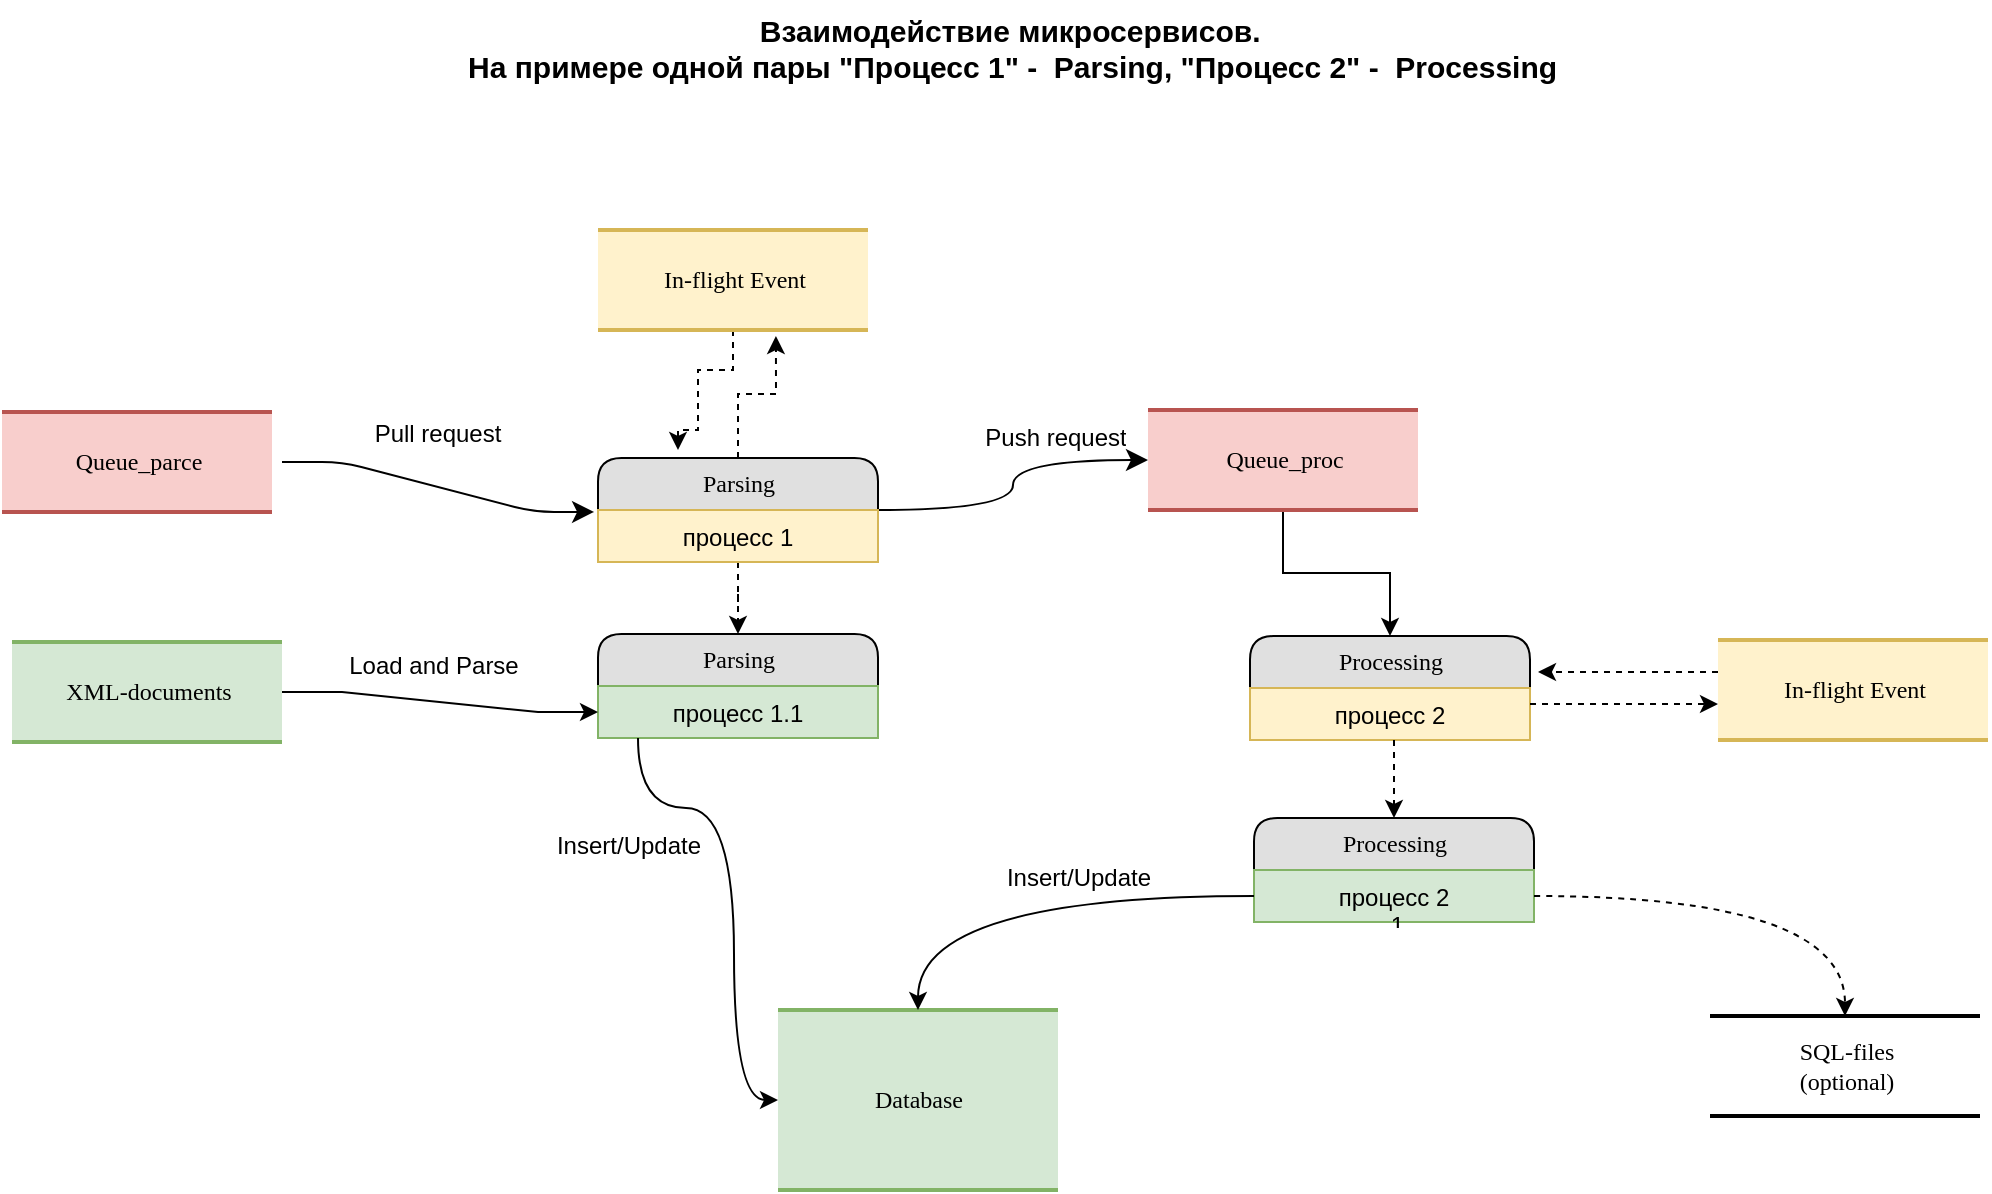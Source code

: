<mxfile version="21.2.1" type="device">
  <diagram name="Page-1" id="52a04d89-c75d-2922-d76d-85b35f80e030">
    <mxGraphModel dx="1195" dy="733" grid="1" gridSize="10" guides="1" tooltips="1" connect="1" arrows="1" fold="1" page="1" pageScale="1" pageWidth="827" pageHeight="1169" background="none" math="0" shadow="0">
      <root>
        <mxCell id="0" />
        <mxCell id="1" parent="0" />
        <mxCell id="TjxAIH2vPGF4o4DeTwbO-31" style="edgeStyle=orthogonalEdgeStyle;rounded=0;orthogonalLoop=1;jettySize=auto;html=1;" edge="1" parent="1" source="21ea969265ad0168-30" target="TjxAIH2vPGF4o4DeTwbO-25">
          <mxGeometry relative="1" as="geometry" />
        </mxCell>
        <mxCell id="21ea969265ad0168-30" value="Queue_proc" style="html=1;rounded=0;shadow=0;comic=0;labelBackgroundColor=none;strokeWidth=2;fontFamily=Verdana;fontSize=12;align=center;shape=mxgraph.ios7ui.horLines;fillColor=#f8cecc;strokeColor=#b85450;" parent="1" vertex="1">
          <mxGeometry x="756" y="321" width="135" height="50" as="geometry" />
        </mxCell>
        <mxCell id="1fdf3b25b50cf41e-27" style="edgeStyle=entityRelationEdgeStyle;html=1;labelBackgroundColor=none;startFill=0;startSize=8;endFill=1;endSize=8;fontFamily=Verdana;fontSize=12;exitX=1.037;exitY=0.5;exitDx=0;exitDy=0;exitPerimeter=0;entryX=-0.014;entryY=0.038;entryDx=0;entryDy=0;entryPerimeter=0;" parent="1" source="TjxAIH2vPGF4o4DeTwbO-1" target="1fdf3b25b50cf41e-2" edge="1">
          <mxGeometry relative="1" as="geometry">
            <mxPoint x="471" y="361" as="targetPoint" />
          </mxGeometry>
        </mxCell>
        <mxCell id="1fdf3b25b50cf41e-38" style="edgeStyle=orthogonalEdgeStyle;html=1;labelBackgroundColor=none;startFill=0;startSize=8;endFill=1;endSize=8;fontFamily=Verdana;fontSize=12;curved=1;" parent="1" source="1fdf3b25b50cf41e-1" target="21ea969265ad0168-30" edge="1">
          <mxGeometry relative="1" as="geometry" />
        </mxCell>
        <mxCell id="TjxAIH2vPGF4o4DeTwbO-7" style="edgeStyle=orthogonalEdgeStyle;rounded=0;orthogonalLoop=1;jettySize=auto;html=1;entryX=0.659;entryY=1.06;entryDx=0;entryDy=0;entryPerimeter=0;dashed=1;" edge="1" parent="1" source="1fdf3b25b50cf41e-1" target="TjxAIH2vPGF4o4DeTwbO-2">
          <mxGeometry relative="1" as="geometry">
            <mxPoint x="571" y="291" as="targetPoint" />
          </mxGeometry>
        </mxCell>
        <mxCell id="TjxAIH2vPGF4o4DeTwbO-12" style="edgeStyle=orthogonalEdgeStyle;rounded=0;orthogonalLoop=1;jettySize=auto;html=1;entryX=0.5;entryY=0;entryDx=0;entryDy=0;dashed=1;" edge="1" parent="1" source="1fdf3b25b50cf41e-1" target="TjxAIH2vPGF4o4DeTwbO-9">
          <mxGeometry relative="1" as="geometry" />
        </mxCell>
        <mxCell id="1fdf3b25b50cf41e-1" value="Parsing" style="swimlane;html=1;fontStyle=0;childLayout=stackLayout;horizontal=1;startSize=26;fillColor=#e0e0e0;horizontalStack=0;resizeParent=1;resizeLast=0;collapsible=1;marginBottom=0;swimlaneFillColor=#ffffff;align=center;rounded=1;shadow=0;comic=0;labelBackgroundColor=none;strokeWidth=1;fontFamily=Verdana;fontSize=12" parent="1" vertex="1">
          <mxGeometry x="481" y="345" width="140" height="52" as="geometry" />
        </mxCell>
        <mxCell id="1fdf3b25b50cf41e-2" value="процесс 1" style="text;html=1;strokeColor=#d6b656;fillColor=#fff2cc;spacingLeft=4;spacingRight=4;whiteSpace=wrap;overflow=hidden;rotatable=0;points=[[0,0.5],[1,0.5]];portConstraint=eastwest;align=center;" parent="1fdf3b25b50cf41e-1" vertex="1">
          <mxGeometry y="26" width="140" height="26" as="geometry" />
        </mxCell>
        <mxCell id="1fdf3b25b50cf41e-18" value="Pull request" style="text;html=1;strokeColor=none;fillColor=none;spacingLeft=4;spacingRight=4;whiteSpace=wrap;overflow=hidden;rotatable=0;points=[[0,0.5],[1,0.5]];portConstraint=eastwest;align=center;" parent="1" vertex="1">
          <mxGeometry x="331" y="319" width="140" height="26" as="geometry" />
        </mxCell>
        <mxCell id="TjxAIH2vPGF4o4DeTwbO-1" value="Queue_parce" style="html=1;rounded=0;shadow=0;comic=0;labelBackgroundColor=none;strokeWidth=2;fontFamily=Verdana;fontSize=12;align=center;shape=mxgraph.ios7ui.horLines;fillColor=#f8cecc;strokeColor=#b85450;" vertex="1" parent="1">
          <mxGeometry x="183" y="322" width="135" height="50" as="geometry" />
        </mxCell>
        <mxCell id="TjxAIH2vPGF4o4DeTwbO-6" style="edgeStyle=orthogonalEdgeStyle;rounded=0;orthogonalLoop=1;jettySize=auto;html=1;dashed=1;" edge="1" parent="1" source="TjxAIH2vPGF4o4DeTwbO-2">
          <mxGeometry relative="1" as="geometry">
            <mxPoint x="521" y="341" as="targetPoint" />
            <Array as="points">
              <mxPoint x="549" y="301" />
              <mxPoint x="531" y="301" />
              <mxPoint x="531" y="331" />
              <mxPoint x="521" y="331" />
            </Array>
          </mxGeometry>
        </mxCell>
        <mxCell id="TjxAIH2vPGF4o4DeTwbO-2" value="In-flight Event" style="html=1;rounded=0;shadow=0;comic=0;labelBackgroundColor=none;strokeWidth=2;fontFamily=Verdana;fontSize=12;align=center;shape=mxgraph.ios7ui.horLines;fillColor=#fff2cc;strokeColor=#d6b656;" vertex="1" parent="1">
          <mxGeometry x="481" y="231" width="135" height="50" as="geometry" />
        </mxCell>
        <mxCell id="TjxAIH2vPGF4o4DeTwbO-4" value="Push request" style="text;html=1;strokeColor=none;fillColor=none;spacingLeft=4;spacingRight=4;whiteSpace=wrap;overflow=hidden;rotatable=0;points=[[0,0.5],[1,0.5]];portConstraint=eastwest;align=center;" vertex="1" parent="1">
          <mxGeometry x="640" y="321" width="140" height="26" as="geometry" />
        </mxCell>
        <mxCell id="TjxAIH2vPGF4o4DeTwbO-9" value="Parsing" style="swimlane;html=1;fontStyle=0;childLayout=stackLayout;horizontal=1;startSize=26;fillColor=#e0e0e0;horizontalStack=0;resizeParent=1;resizeLast=0;collapsible=1;marginBottom=0;swimlaneFillColor=#ffffff;align=center;rounded=1;shadow=0;comic=0;labelBackgroundColor=none;strokeWidth=1;fontFamily=Verdana;fontSize=12" vertex="1" parent="1">
          <mxGeometry x="481" y="433" width="140" height="52" as="geometry" />
        </mxCell>
        <mxCell id="TjxAIH2vPGF4o4DeTwbO-10" value="процесс 1.1&lt;br&gt;" style="text;html=1;strokeColor=#82b366;fillColor=#d5e8d4;spacingLeft=4;spacingRight=4;whiteSpace=wrap;overflow=hidden;rotatable=0;points=[[0,0.5],[1,0.5]];portConstraint=eastwest;align=center;" vertex="1" parent="TjxAIH2vPGF4o4DeTwbO-9">
          <mxGeometry y="26" width="140" height="26" as="geometry" />
        </mxCell>
        <mxCell id="TjxAIH2vPGF4o4DeTwbO-14" style="edgeStyle=entityRelationEdgeStyle;rounded=0;orthogonalLoop=1;jettySize=auto;html=1;" edge="1" parent="1" source="TjxAIH2vPGF4o4DeTwbO-13" target="TjxAIH2vPGF4o4DeTwbO-10">
          <mxGeometry relative="1" as="geometry" />
        </mxCell>
        <mxCell id="TjxAIH2vPGF4o4DeTwbO-13" value="XML-documents" style="html=1;rounded=0;shadow=0;comic=0;labelBackgroundColor=none;strokeWidth=2;fontFamily=Verdana;fontSize=12;align=center;shape=mxgraph.ios7ui.horLines;fillColor=#d5e8d4;strokeColor=#82b366;" vertex="1" parent="1">
          <mxGeometry x="188" y="437" width="135" height="50" as="geometry" />
        </mxCell>
        <mxCell id="TjxAIH2vPGF4o4DeTwbO-15" value="Database" style="html=1;rounded=0;shadow=0;comic=0;labelBackgroundColor=none;strokeWidth=2;fontFamily=Verdana;fontSize=12;align=center;shape=mxgraph.ios7ui.horLines;fillColor=#d5e8d4;strokeColor=#82b366;" vertex="1" parent="1">
          <mxGeometry x="571" y="621" width="140" height="90" as="geometry" />
        </mxCell>
        <mxCell id="TjxAIH2vPGF4o4DeTwbO-17" value="Load and Parse" style="text;html=1;strokeColor=none;fillColor=none;spacingLeft=4;spacingRight=4;whiteSpace=wrap;overflow=hidden;rotatable=0;points=[[0,0.5],[1,0.5]];portConstraint=eastwest;align=center;" vertex="1" parent="1">
          <mxGeometry x="329" y="435" width="140" height="26" as="geometry" />
        </mxCell>
        <mxCell id="TjxAIH2vPGF4o4DeTwbO-20" value="Insert/Update" style="text;html=1;strokeColor=none;fillColor=none;spacingLeft=4;spacingRight=4;whiteSpace=wrap;overflow=hidden;rotatable=0;points=[[0,0.5],[1,0.5]];portConstraint=eastwest;align=center;" vertex="1" parent="1">
          <mxGeometry x="431" y="525" width="131" height="26" as="geometry" />
        </mxCell>
        <mxCell id="TjxAIH2vPGF4o4DeTwbO-23" style="edgeStyle=orthogonalEdgeStyle;rounded=0;orthogonalLoop=1;jettySize=auto;html=1;curved=1;" edge="1" parent="1" source="TjxAIH2vPGF4o4DeTwbO-10" target="TjxAIH2vPGF4o4DeTwbO-15">
          <mxGeometry relative="1" as="geometry">
            <Array as="points">
              <mxPoint x="501" y="520" />
              <mxPoint x="549" y="520" />
            </Array>
          </mxGeometry>
        </mxCell>
        <mxCell id="TjxAIH2vPGF4o4DeTwbO-25" value="Processing" style="swimlane;html=1;fontStyle=0;childLayout=stackLayout;horizontal=1;startSize=26;fillColor=#e0e0e0;horizontalStack=0;resizeParent=1;resizeLast=0;collapsible=1;marginBottom=0;swimlaneFillColor=#ffffff;align=center;rounded=1;shadow=0;comic=0;labelBackgroundColor=none;strokeWidth=1;fontFamily=Verdana;fontSize=12" vertex="1" parent="1">
          <mxGeometry x="807" y="434" width="140" height="52" as="geometry" />
        </mxCell>
        <mxCell id="TjxAIH2vPGF4o4DeTwbO-26" value="процесс 2&lt;br&gt;" style="text;html=1;strokeColor=#d6b656;fillColor=#fff2cc;spacingLeft=4;spacingRight=4;whiteSpace=wrap;overflow=hidden;rotatable=0;points=[[0,0.5],[1,0.5]];portConstraint=eastwest;align=center;" vertex="1" parent="TjxAIH2vPGF4o4DeTwbO-25">
          <mxGeometry y="26" width="140" height="26" as="geometry" />
        </mxCell>
        <mxCell id="TjxAIH2vPGF4o4DeTwbO-29" style="edgeStyle=orthogonalEdgeStyle;rounded=0;orthogonalLoop=1;jettySize=auto;html=1;dashed=1;" edge="1" parent="1">
          <mxGeometry relative="1" as="geometry">
            <mxPoint x="951" y="452" as="targetPoint" />
            <mxPoint x="1041" y="452" as="sourcePoint" />
          </mxGeometry>
        </mxCell>
        <mxCell id="TjxAIH2vPGF4o4DeTwbO-28" value="In-flight Event" style="html=1;rounded=0;shadow=0;comic=0;labelBackgroundColor=none;strokeWidth=2;fontFamily=Verdana;fontSize=12;align=center;shape=mxgraph.ios7ui.horLines;fillColor=#fff2cc;strokeColor=#d6b656;" vertex="1" parent="1">
          <mxGeometry x="1041" y="436" width="135" height="50" as="geometry" />
        </mxCell>
        <mxCell id="TjxAIH2vPGF4o4DeTwbO-30" style="edgeStyle=orthogonalEdgeStyle;rounded=0;orthogonalLoop=1;jettySize=auto;html=1;entryX=0;entryY=0.74;entryDx=0;entryDy=0;entryPerimeter=0;dashed=1;" edge="1" parent="1">
          <mxGeometry relative="1" as="geometry">
            <mxPoint x="947" y="468" as="sourcePoint" />
            <mxPoint x="1041" y="468" as="targetPoint" />
          </mxGeometry>
        </mxCell>
        <mxCell id="TjxAIH2vPGF4o4DeTwbO-32" value="Processing" style="swimlane;html=1;fontStyle=0;childLayout=stackLayout;horizontal=1;startSize=26;fillColor=#e0e0e0;horizontalStack=0;resizeParent=1;resizeLast=0;collapsible=1;marginBottom=0;swimlaneFillColor=#ffffff;align=center;rounded=1;shadow=0;comic=0;labelBackgroundColor=none;strokeWidth=1;fontFamily=Verdana;fontSize=12" vertex="1" parent="1">
          <mxGeometry x="809" y="525" width="140" height="52" as="geometry" />
        </mxCell>
        <mxCell id="TjxAIH2vPGF4o4DeTwbO-33" value="процесс 2&lt;br&gt;.1" style="text;html=1;strokeColor=#82b366;fillColor=#d5e8d4;spacingLeft=4;spacingRight=4;whiteSpace=wrap;overflow=hidden;rotatable=0;points=[[0,0.5],[1,0.5]];portConstraint=eastwest;align=center;" vertex="1" parent="TjxAIH2vPGF4o4DeTwbO-32">
          <mxGeometry y="26" width="140" height="26" as="geometry" />
        </mxCell>
        <mxCell id="TjxAIH2vPGF4o4DeTwbO-35" style="edgeStyle=orthogonalEdgeStyle;rounded=0;orthogonalLoop=1;jettySize=auto;html=1;dashed=1;" edge="1" parent="1" source="TjxAIH2vPGF4o4DeTwbO-26" target="TjxAIH2vPGF4o4DeTwbO-32">
          <mxGeometry relative="1" as="geometry">
            <Array as="points">
              <mxPoint x="879" y="521" />
              <mxPoint x="879" y="521" />
            </Array>
          </mxGeometry>
        </mxCell>
        <mxCell id="TjxAIH2vPGF4o4DeTwbO-36" style="edgeStyle=orthogonalEdgeStyle;rounded=0;orthogonalLoop=1;jettySize=auto;html=1;curved=1;" edge="1" parent="1" source="TjxAIH2vPGF4o4DeTwbO-33" target="TjxAIH2vPGF4o4DeTwbO-15">
          <mxGeometry relative="1" as="geometry" />
        </mxCell>
        <mxCell id="TjxAIH2vPGF4o4DeTwbO-37" value="Insert/Update" style="text;html=1;strokeColor=none;fillColor=none;spacingLeft=4;spacingRight=4;whiteSpace=wrap;overflow=hidden;rotatable=0;points=[[0,0.5],[1,0.5]];portConstraint=eastwest;align=center;" vertex="1" parent="1">
          <mxGeometry x="656" y="541" width="131" height="26" as="geometry" />
        </mxCell>
        <mxCell id="TjxAIH2vPGF4o4DeTwbO-38" value="SQL-files&lt;br&gt;(optional)" style="html=1;rounded=0;shadow=0;comic=0;labelBackgroundColor=none;strokeWidth=2;fontFamily=Verdana;fontSize=12;align=center;shape=mxgraph.ios7ui.horLines;" vertex="1" parent="1">
          <mxGeometry x="1037" y="624" width="135" height="50" as="geometry" />
        </mxCell>
        <mxCell id="TjxAIH2vPGF4o4DeTwbO-39" style="edgeStyle=orthogonalEdgeStyle;rounded=0;orthogonalLoop=1;jettySize=auto;html=1;curved=1;dashed=1;" edge="1" parent="1" source="TjxAIH2vPGF4o4DeTwbO-33" target="TjxAIH2vPGF4o4DeTwbO-38">
          <mxGeometry relative="1" as="geometry" />
        </mxCell>
        <mxCell id="TjxAIH2vPGF4o4DeTwbO-40" value="&amp;nbsp; &amp;nbsp; &amp;nbsp; &amp;nbsp; &amp;nbsp; &amp;nbsp; &amp;nbsp; &amp;nbsp; &amp;nbsp; &amp;nbsp; &amp;nbsp; &amp;nbsp; &amp;nbsp; &amp;nbsp; &amp;nbsp; &amp;nbsp; &amp;nbsp; &amp;nbsp;Взаимодействие микросервисов. &lt;br&gt;На примере одной пары &quot;Процесс 1&quot; -&amp;nbsp; Parsing, &quot;Процесс 2&quot; -&amp;nbsp; Processing" style="text;whiteSpace=wrap;html=1;fontSize=15;fontStyle=1" vertex="1" parent="1">
          <mxGeometry x="414" y="116" width="559" height="62" as="geometry" />
        </mxCell>
      </root>
    </mxGraphModel>
  </diagram>
</mxfile>
